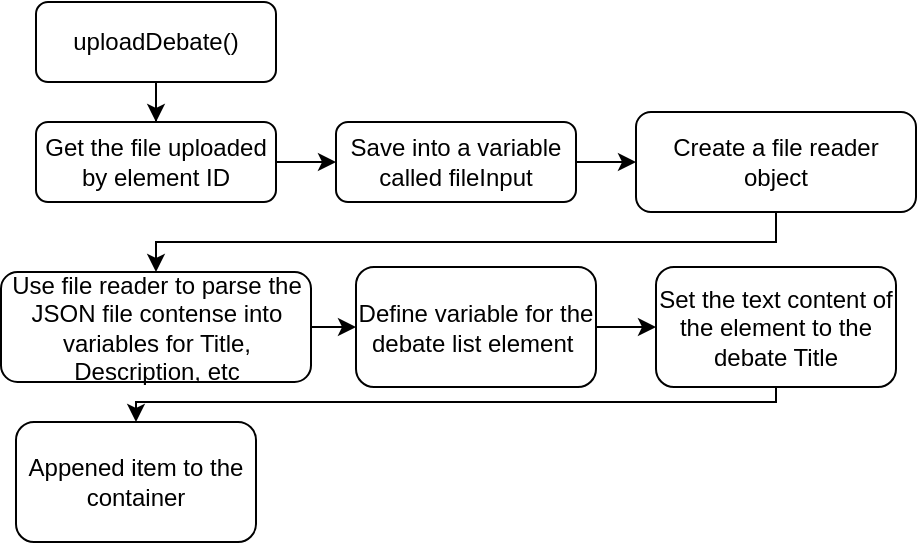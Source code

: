 <mxfile>
    <diagram id="C5RBs43oDa-KdzZeNtuy" name="Page-1">
        <mxGraphModel dx="985" dy="556" grid="1" gridSize="10" guides="1" tooltips="1" connect="1" arrows="1" fold="1" page="1" pageScale="1" pageWidth="827" pageHeight="1169" math="0" shadow="0">
            <root>
                <mxCell id="WIyWlLk6GJQsqaUBKTNV-0"/>
                <mxCell id="WIyWlLk6GJQsqaUBKTNV-1" parent="WIyWlLk6GJQsqaUBKTNV-0"/>
                <mxCell id="JEPZB7rZIIvVFGDzNBm2-20" value="" style="edgeStyle=orthogonalEdgeStyle;rounded=0;orthogonalLoop=1;jettySize=auto;html=1;" parent="WIyWlLk6GJQsqaUBKTNV-1" source="WIyWlLk6GJQsqaUBKTNV-3" target="JEPZB7rZIIvVFGDzNBm2-2" edge="1">
                    <mxGeometry relative="1" as="geometry"/>
                </mxCell>
                <mxCell id="WIyWlLk6GJQsqaUBKTNV-3" value="uploadDebate()" style="rounded=1;whiteSpace=wrap;html=1;fontSize=12;glass=0;strokeWidth=1;shadow=0;" parent="WIyWlLk6GJQsqaUBKTNV-1" vertex="1">
                    <mxGeometry x="160" y="110" width="120" height="40" as="geometry"/>
                </mxCell>
                <mxCell id="JEPZB7rZIIvVFGDzNBm2-5" value="" style="edgeStyle=orthogonalEdgeStyle;rounded=0;orthogonalLoop=1;jettySize=auto;html=1;" parent="WIyWlLk6GJQsqaUBKTNV-1" source="WIyWlLk6GJQsqaUBKTNV-7" target="JEPZB7rZIIvVFGDzNBm2-0" edge="1">
                    <mxGeometry relative="1" as="geometry"/>
                </mxCell>
                <mxCell id="WIyWlLk6GJQsqaUBKTNV-7" value="Save into a variable called fileInput" style="rounded=1;whiteSpace=wrap;html=1;fontSize=12;glass=0;strokeWidth=1;shadow=0;" parent="WIyWlLk6GJQsqaUBKTNV-1" vertex="1">
                    <mxGeometry x="310" y="170" width="120" height="40" as="geometry"/>
                </mxCell>
                <mxCell id="JEPZB7rZIIvVFGDzNBm2-7" style="edgeStyle=orthogonalEdgeStyle;rounded=0;orthogonalLoop=1;jettySize=auto;html=1;entryX=0.5;entryY=0;entryDx=0;entryDy=0;" parent="WIyWlLk6GJQsqaUBKTNV-1" source="JEPZB7rZIIvVFGDzNBm2-0" target="JEPZB7rZIIvVFGDzNBm2-6" edge="1">
                    <mxGeometry relative="1" as="geometry">
                        <Array as="points">
                            <mxPoint x="530" y="230"/>
                            <mxPoint x="220" y="230"/>
                        </Array>
                    </mxGeometry>
                </mxCell>
                <mxCell id="JEPZB7rZIIvVFGDzNBm2-0" value="Create a file reader object" style="rounded=1;whiteSpace=wrap;html=1;fontSize=12;glass=0;strokeWidth=1;shadow=0;" parent="WIyWlLk6GJQsqaUBKTNV-1" vertex="1">
                    <mxGeometry x="460" y="165" width="140" height="50" as="geometry"/>
                </mxCell>
                <mxCell id="JEPZB7rZIIvVFGDzNBm2-4" value="" style="edgeStyle=orthogonalEdgeStyle;rounded=0;orthogonalLoop=1;jettySize=auto;html=1;" parent="WIyWlLk6GJQsqaUBKTNV-1" source="JEPZB7rZIIvVFGDzNBm2-2" target="WIyWlLk6GJQsqaUBKTNV-7" edge="1">
                    <mxGeometry relative="1" as="geometry"/>
                </mxCell>
                <mxCell id="JEPZB7rZIIvVFGDzNBm2-2" value="Get the file uploaded by element ID" style="rounded=1;whiteSpace=wrap;html=1;fontSize=12;glass=0;strokeWidth=1;shadow=0;" parent="WIyWlLk6GJQsqaUBKTNV-1" vertex="1">
                    <mxGeometry x="160" y="170" width="120" height="40" as="geometry"/>
                </mxCell>
                <mxCell id="JEPZB7rZIIvVFGDzNBm2-9" value="" style="edgeStyle=orthogonalEdgeStyle;rounded=0;orthogonalLoop=1;jettySize=auto;html=1;" parent="WIyWlLk6GJQsqaUBKTNV-1" source="JEPZB7rZIIvVFGDzNBm2-6" target="JEPZB7rZIIvVFGDzNBm2-8" edge="1">
                    <mxGeometry relative="1" as="geometry"/>
                </mxCell>
                <mxCell id="JEPZB7rZIIvVFGDzNBm2-6" value="Use file reader to parse the JSON file contense into variables for Title, Description, etc" style="rounded=1;whiteSpace=wrap;html=1;fontSize=12;glass=0;strokeWidth=1;shadow=0;" parent="WIyWlLk6GJQsqaUBKTNV-1" vertex="1">
                    <mxGeometry x="142.5" y="245" width="155" height="55" as="geometry"/>
                </mxCell>
                <mxCell id="JEPZB7rZIIvVFGDzNBm2-11" value="" style="edgeStyle=orthogonalEdgeStyle;rounded=0;orthogonalLoop=1;jettySize=auto;html=1;" parent="WIyWlLk6GJQsqaUBKTNV-1" source="JEPZB7rZIIvVFGDzNBm2-8" target="JEPZB7rZIIvVFGDzNBm2-10" edge="1">
                    <mxGeometry relative="1" as="geometry"/>
                </mxCell>
                <mxCell id="JEPZB7rZIIvVFGDzNBm2-8" value="Define variable for the debate list element&amp;nbsp;" style="whiteSpace=wrap;html=1;rounded=1;glass=0;strokeWidth=1;shadow=0;" parent="WIyWlLk6GJQsqaUBKTNV-1" vertex="1">
                    <mxGeometry x="320" y="242.5" width="120" height="60" as="geometry"/>
                </mxCell>
                <mxCell id="JEPZB7rZIIvVFGDzNBm2-13" value="" style="edgeStyle=orthogonalEdgeStyle;rounded=0;orthogonalLoop=1;jettySize=auto;html=1;" parent="WIyWlLk6GJQsqaUBKTNV-1" source="JEPZB7rZIIvVFGDzNBm2-10" target="JEPZB7rZIIvVFGDzNBm2-12" edge="1">
                    <mxGeometry relative="1" as="geometry">
                        <Array as="points">
                            <mxPoint x="530" y="310"/>
                            <mxPoint x="210" y="310"/>
                        </Array>
                    </mxGeometry>
                </mxCell>
                <mxCell id="JEPZB7rZIIvVFGDzNBm2-10" value="Set the text content of the element to the debate Title" style="whiteSpace=wrap;html=1;rounded=1;glass=0;strokeWidth=1;shadow=0;" parent="WIyWlLk6GJQsqaUBKTNV-1" vertex="1">
                    <mxGeometry x="470" y="242.5" width="120" height="60" as="geometry"/>
                </mxCell>
                <mxCell id="JEPZB7rZIIvVFGDzNBm2-12" value="Appened item to the container" style="whiteSpace=wrap;html=1;rounded=1;glass=0;strokeWidth=1;shadow=0;" parent="WIyWlLk6GJQsqaUBKTNV-1" vertex="1">
                    <mxGeometry x="150" y="320" width="120" height="60" as="geometry"/>
                </mxCell>
            </root>
        </mxGraphModel>
    </diagram>
</mxfile>